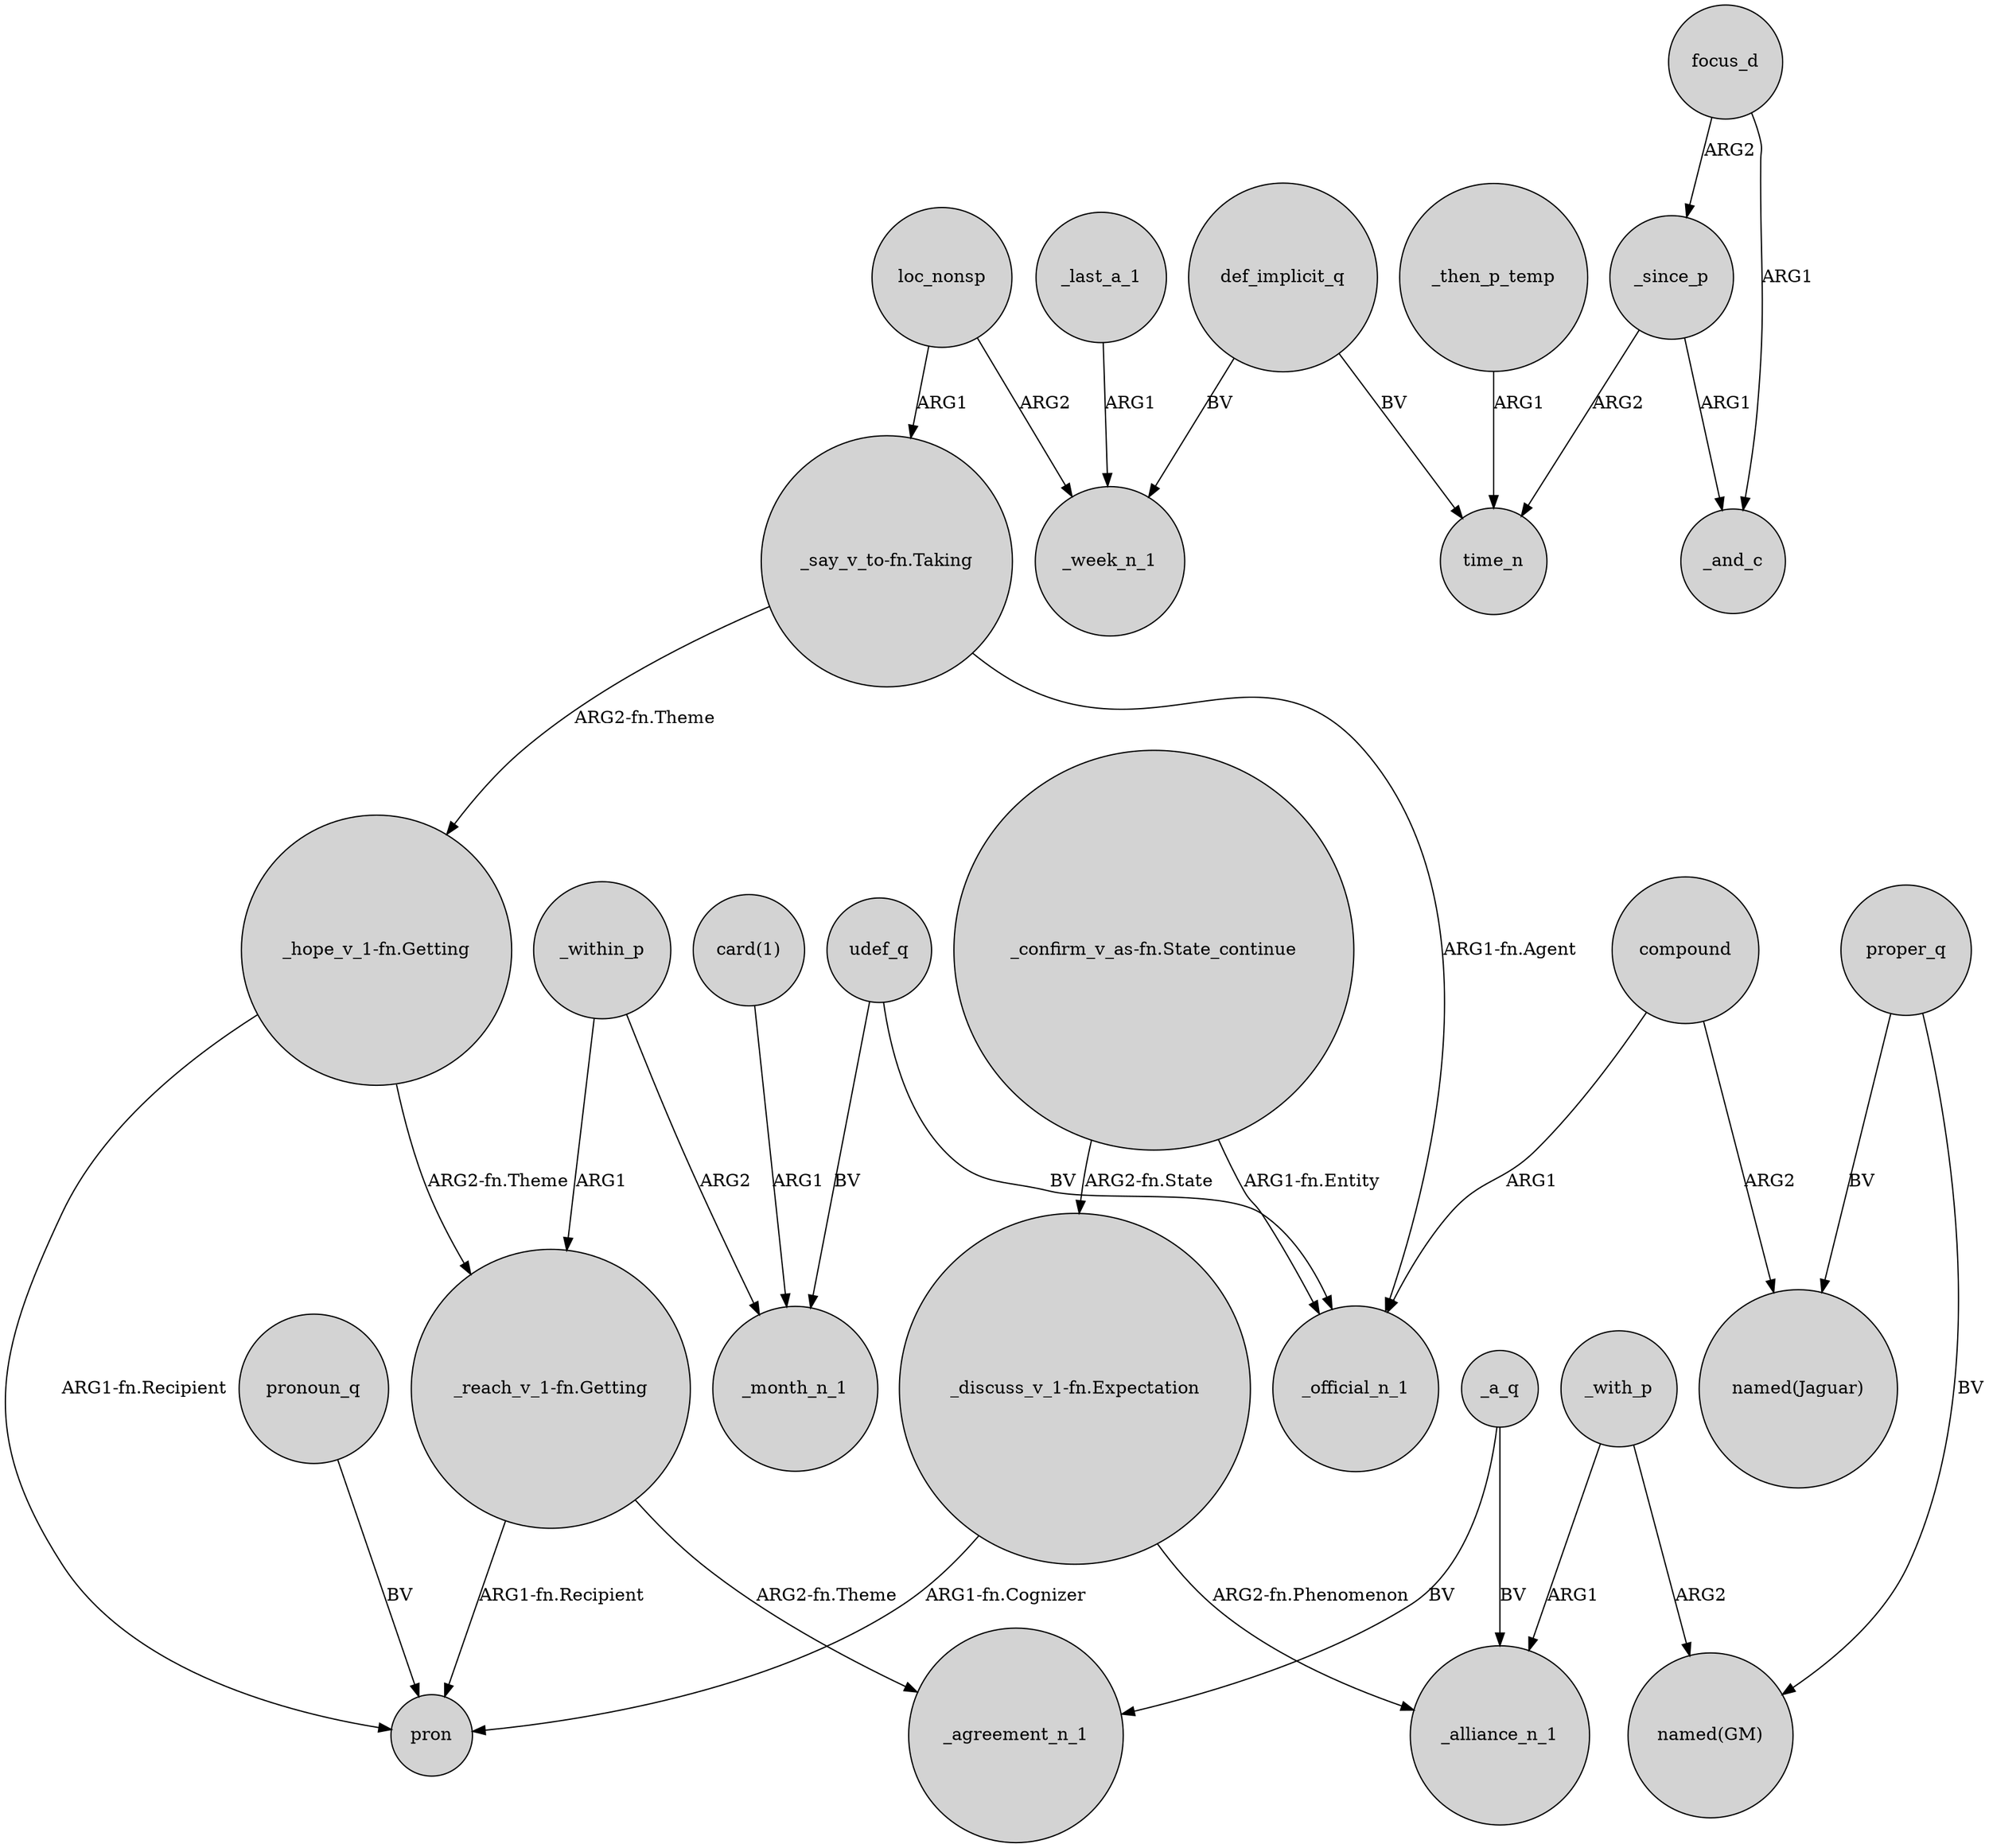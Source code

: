 digraph {
	node [shape=circle style=filled]
	udef_q -> _month_n_1 [label=BV]
	"_hope_v_1-fn.Getting" -> pron [label="ARG1-fn.Recipient"]
	focus_d -> _since_p [label=ARG2]
	"_reach_v_1-fn.Getting" -> _agreement_n_1 [label="ARG2-fn.Theme"]
	_a_q -> _alliance_n_1 [label=BV]
	_since_p -> _and_c [label=ARG1]
	_with_p -> "named(GM)" [label=ARG2]
	proper_q -> "named(GM)" [label=BV]
	"_reach_v_1-fn.Getting" -> pron [label="ARG1-fn.Recipient"]
	_then_p_temp -> time_n [label=ARG1]
	loc_nonsp -> _week_n_1 [label=ARG2]
	"_confirm_v_as-fn.State_continue" -> "_discuss_v_1-fn.Expectation" [label="ARG2-fn.State"]
	pronoun_q -> pron [label=BV]
	"_say_v_to-fn.Taking" -> _official_n_1 [label="ARG1-fn.Agent"]
	"_discuss_v_1-fn.Expectation" -> _alliance_n_1 [label="ARG2-fn.Phenomenon"]
	"card(1)" -> _month_n_1 [label=ARG1]
	compound -> "named(Jaguar)" [label=ARG2]
	_last_a_1 -> _week_n_1 [label=ARG1]
	proper_q -> "named(Jaguar)" [label=BV]
	"_hope_v_1-fn.Getting" -> "_reach_v_1-fn.Getting" [label="ARG2-fn.Theme"]
	_a_q -> _agreement_n_1 [label=BV]
	focus_d -> _and_c [label=ARG1]
	def_implicit_q -> _week_n_1 [label=BV]
	_since_p -> time_n [label=ARG2]
	compound -> _official_n_1 [label=ARG1]
	"_say_v_to-fn.Taking" -> "_hope_v_1-fn.Getting" [label="ARG2-fn.Theme"]
	"_confirm_v_as-fn.State_continue" -> _official_n_1 [label="ARG1-fn.Entity"]
	_within_p -> "_reach_v_1-fn.Getting" [label=ARG1]
	loc_nonsp -> "_say_v_to-fn.Taking" [label=ARG1]
	_within_p -> _month_n_1 [label=ARG2]
	"_discuss_v_1-fn.Expectation" -> pron [label="ARG1-fn.Cognizer"]
	udef_q -> _official_n_1 [label=BV]
	_with_p -> _alliance_n_1 [label=ARG1]
	def_implicit_q -> time_n [label=BV]
}
